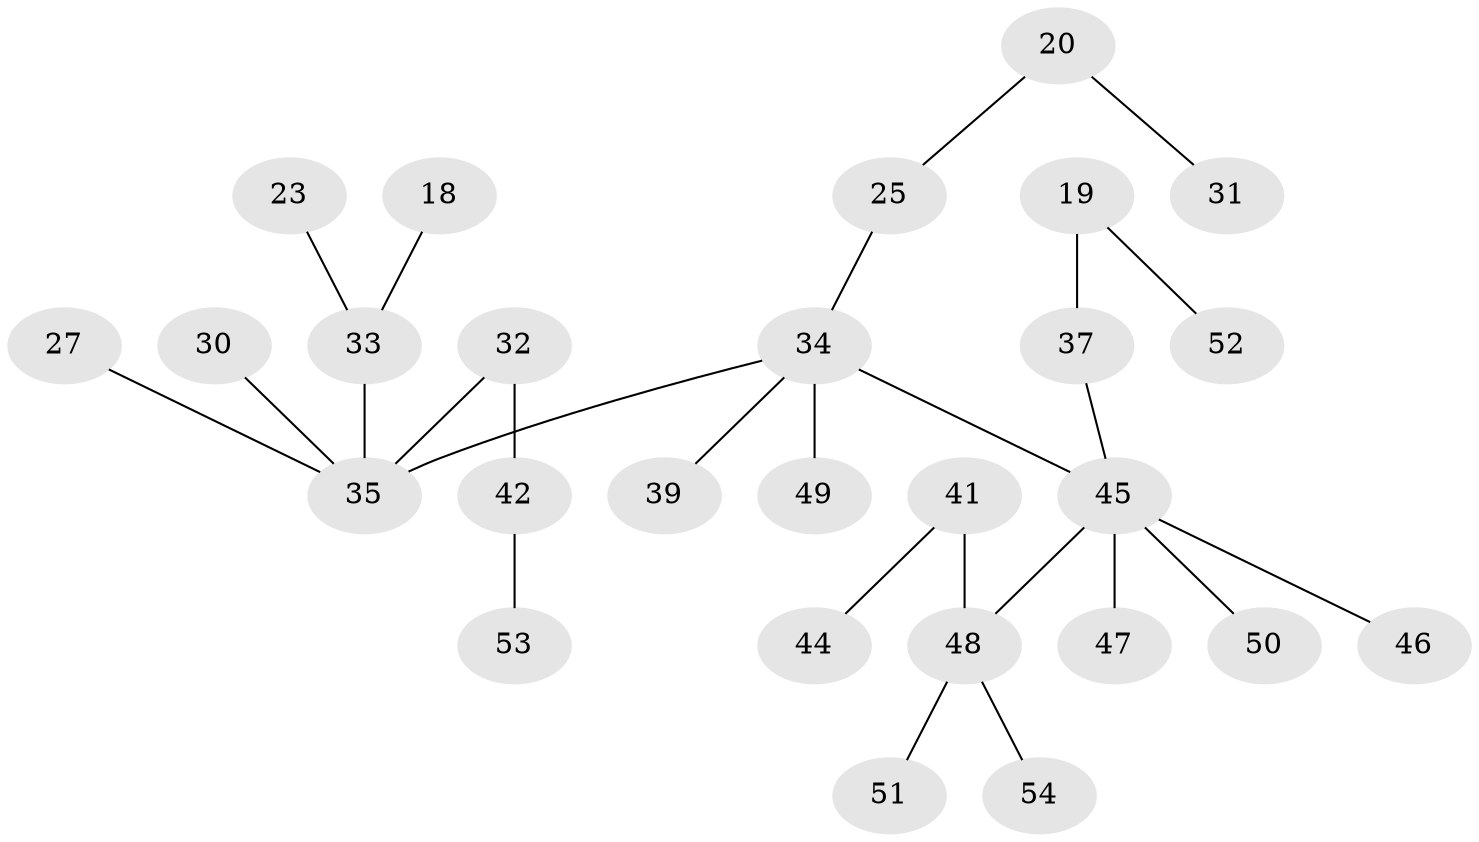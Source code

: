 // original degree distribution, {5: 0.07407407407407407, 2: 0.16666666666666666, 3: 0.16666666666666666, 4: 0.05555555555555555, 1: 0.5370370370370371}
// Generated by graph-tools (version 1.1) at 2025/53/03/09/25 04:53:12]
// undirected, 27 vertices, 26 edges
graph export_dot {
graph [start="1"]
  node [color=gray90,style=filled];
  18;
  19;
  20;
  23;
  25 [super="+17"];
  27;
  30;
  31;
  32 [super="+24"];
  33 [super="+4+12"];
  34 [super="+1+14+21+22"];
  35 [super="+2+11"];
  37 [super="+16"];
  39;
  41;
  42;
  44;
  45 [super="+6+38+10+15+43"];
  46;
  47;
  48 [super="+40"];
  49;
  50;
  51;
  52;
  53;
  54;
  18 -- 33;
  19 -- 52;
  19 -- 37;
  20 -- 31;
  20 -- 25;
  23 -- 33;
  25 -- 34;
  27 -- 35;
  30 -- 35;
  32 -- 42;
  32 -- 35;
  33 -- 35;
  34 -- 49;
  34 -- 35;
  34 -- 45;
  34 -- 39;
  37 -- 45;
  41 -- 44;
  41 -- 48;
  42 -- 53;
  45 -- 50;
  45 -- 46;
  45 -- 48;
  45 -- 47;
  48 -- 51;
  48 -- 54;
}
